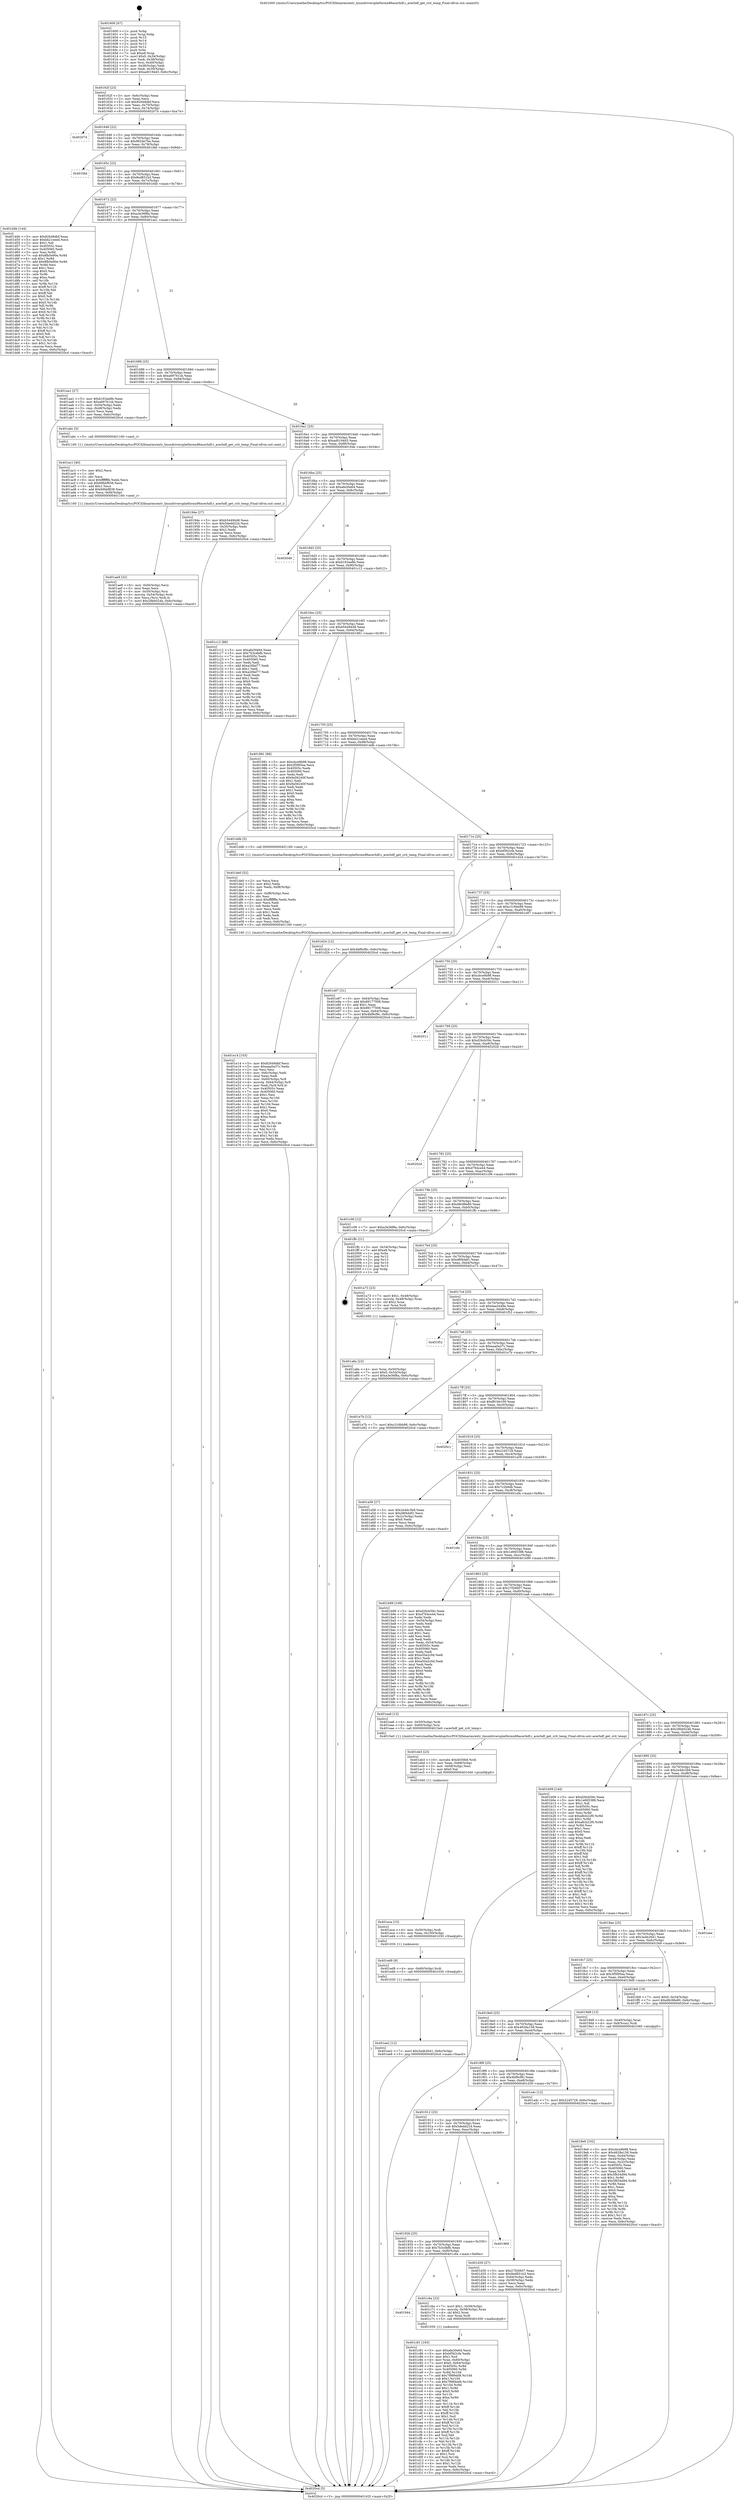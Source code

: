digraph "0x401600" {
  label = "0x401600 (/mnt/c/Users/mathe/Desktop/tcc/POCII/binaries/extr_linuxdriversplatformx86acerhdf.c_acerhdf_get_crit_temp_Final-ollvm.out::main(0))"
  labelloc = "t"
  node[shape=record]

  Entry [label="",width=0.3,height=0.3,shape=circle,fillcolor=black,style=filled]
  "0x40162f" [label="{
     0x40162f [23]\l
     | [instrs]\l
     &nbsp;&nbsp;0x40162f \<+3\>: mov -0x6c(%rbp),%eax\l
     &nbsp;&nbsp;0x401632 \<+2\>: mov %eax,%ecx\l
     &nbsp;&nbsp;0x401634 \<+6\>: sub $0x82648dbf,%ecx\l
     &nbsp;&nbsp;0x40163a \<+3\>: mov %eax,-0x70(%rbp)\l
     &nbsp;&nbsp;0x40163d \<+3\>: mov %ecx,-0x74(%rbp)\l
     &nbsp;&nbsp;0x401640 \<+6\>: je 0000000000402074 \<main+0xa74\>\l
  }"]
  "0x402074" [label="{
     0x402074\l
  }", style=dashed]
  "0x401646" [label="{
     0x401646 [22]\l
     | [instrs]\l
     &nbsp;&nbsp;0x401646 \<+5\>: jmp 000000000040164b \<main+0x4b\>\l
     &nbsp;&nbsp;0x40164b \<+3\>: mov -0x70(%rbp),%eax\l
     &nbsp;&nbsp;0x40164e \<+5\>: sub $0x862de7be,%eax\l
     &nbsp;&nbsp;0x401653 \<+3\>: mov %eax,-0x78(%rbp)\l
     &nbsp;&nbsp;0x401656 \<+6\>: je 0000000000401fdd \<main+0x9dd\>\l
  }"]
  Exit [label="",width=0.3,height=0.3,shape=circle,fillcolor=black,style=filled,peripheries=2]
  "0x401fdd" [label="{
     0x401fdd\l
  }", style=dashed]
  "0x40165c" [label="{
     0x40165c [22]\l
     | [instrs]\l
     &nbsp;&nbsp;0x40165c \<+5\>: jmp 0000000000401661 \<main+0x61\>\l
     &nbsp;&nbsp;0x401661 \<+3\>: mov -0x70(%rbp),%eax\l
     &nbsp;&nbsp;0x401664 \<+5\>: sub $0x8ed851b3,%eax\l
     &nbsp;&nbsp;0x401669 \<+3\>: mov %eax,-0x7c(%rbp)\l
     &nbsp;&nbsp;0x40166c \<+6\>: je 0000000000401d4b \<main+0x74b\>\l
  }"]
  "0x401ee2" [label="{
     0x401ee2 [12]\l
     | [instrs]\l
     &nbsp;&nbsp;0x401ee2 \<+7\>: movl $0x3a4b2641,-0x6c(%rbp)\l
     &nbsp;&nbsp;0x401ee9 \<+5\>: jmp 00000000004020cd \<main+0xacd\>\l
  }"]
  "0x401d4b" [label="{
     0x401d4b [144]\l
     | [instrs]\l
     &nbsp;&nbsp;0x401d4b \<+5\>: mov $0x82648dbf,%eax\l
     &nbsp;&nbsp;0x401d50 \<+5\>: mov $0xbb21eeed,%ecx\l
     &nbsp;&nbsp;0x401d55 \<+2\>: mov $0x1,%dl\l
     &nbsp;&nbsp;0x401d57 \<+7\>: mov 0x40505c,%esi\l
     &nbsp;&nbsp;0x401d5e \<+7\>: mov 0x405060,%edi\l
     &nbsp;&nbsp;0x401d65 \<+3\>: mov %esi,%r8d\l
     &nbsp;&nbsp;0x401d68 \<+7\>: sub $0x8fb5e90e,%r8d\l
     &nbsp;&nbsp;0x401d6f \<+4\>: sub $0x1,%r8d\l
     &nbsp;&nbsp;0x401d73 \<+7\>: add $0x8fb5e90e,%r8d\l
     &nbsp;&nbsp;0x401d7a \<+4\>: imul %r8d,%esi\l
     &nbsp;&nbsp;0x401d7e \<+3\>: and $0x1,%esi\l
     &nbsp;&nbsp;0x401d81 \<+3\>: cmp $0x0,%esi\l
     &nbsp;&nbsp;0x401d84 \<+4\>: sete %r9b\l
     &nbsp;&nbsp;0x401d88 \<+3\>: cmp $0xa,%edi\l
     &nbsp;&nbsp;0x401d8b \<+4\>: setl %r10b\l
     &nbsp;&nbsp;0x401d8f \<+3\>: mov %r9b,%r11b\l
     &nbsp;&nbsp;0x401d92 \<+4\>: xor $0xff,%r11b\l
     &nbsp;&nbsp;0x401d96 \<+3\>: mov %r10b,%bl\l
     &nbsp;&nbsp;0x401d99 \<+3\>: xor $0xff,%bl\l
     &nbsp;&nbsp;0x401d9c \<+3\>: xor $0x0,%dl\l
     &nbsp;&nbsp;0x401d9f \<+3\>: mov %r11b,%r14b\l
     &nbsp;&nbsp;0x401da2 \<+4\>: and $0x0,%r14b\l
     &nbsp;&nbsp;0x401da6 \<+3\>: and %dl,%r9b\l
     &nbsp;&nbsp;0x401da9 \<+3\>: mov %bl,%r15b\l
     &nbsp;&nbsp;0x401dac \<+4\>: and $0x0,%r15b\l
     &nbsp;&nbsp;0x401db0 \<+3\>: and %dl,%r10b\l
     &nbsp;&nbsp;0x401db3 \<+3\>: or %r9b,%r14b\l
     &nbsp;&nbsp;0x401db6 \<+3\>: or %r10b,%r15b\l
     &nbsp;&nbsp;0x401db9 \<+3\>: xor %r15b,%r14b\l
     &nbsp;&nbsp;0x401dbc \<+3\>: or %bl,%r11b\l
     &nbsp;&nbsp;0x401dbf \<+4\>: xor $0xff,%r11b\l
     &nbsp;&nbsp;0x401dc3 \<+3\>: or $0x0,%dl\l
     &nbsp;&nbsp;0x401dc6 \<+3\>: and %dl,%r11b\l
     &nbsp;&nbsp;0x401dc9 \<+3\>: or %r11b,%r14b\l
     &nbsp;&nbsp;0x401dcc \<+4\>: test $0x1,%r14b\l
     &nbsp;&nbsp;0x401dd0 \<+3\>: cmovne %ecx,%eax\l
     &nbsp;&nbsp;0x401dd3 \<+3\>: mov %eax,-0x6c(%rbp)\l
     &nbsp;&nbsp;0x401dd6 \<+5\>: jmp 00000000004020cd \<main+0xacd\>\l
  }"]
  "0x401672" [label="{
     0x401672 [22]\l
     | [instrs]\l
     &nbsp;&nbsp;0x401672 \<+5\>: jmp 0000000000401677 \<main+0x77\>\l
     &nbsp;&nbsp;0x401677 \<+3\>: mov -0x70(%rbp),%eax\l
     &nbsp;&nbsp;0x40167a \<+5\>: sub $0xa3e36f8a,%eax\l
     &nbsp;&nbsp;0x40167f \<+3\>: mov %eax,-0x80(%rbp)\l
     &nbsp;&nbsp;0x401682 \<+6\>: je 0000000000401aa1 \<main+0x4a1\>\l
  }"]
  "0x401ed9" [label="{
     0x401ed9 [9]\l
     | [instrs]\l
     &nbsp;&nbsp;0x401ed9 \<+4\>: mov -0x60(%rbp),%rdi\l
     &nbsp;&nbsp;0x401edd \<+5\>: call 0000000000401030 \<free@plt\>\l
     | [calls]\l
     &nbsp;&nbsp;0x401030 \{1\} (unknown)\l
  }"]
  "0x401aa1" [label="{
     0x401aa1 [27]\l
     | [instrs]\l
     &nbsp;&nbsp;0x401aa1 \<+5\>: mov $0xb163ae8b,%eax\l
     &nbsp;&nbsp;0x401aa6 \<+5\>: mov $0xa69761cb,%ecx\l
     &nbsp;&nbsp;0x401aab \<+3\>: mov -0x54(%rbp),%edx\l
     &nbsp;&nbsp;0x401aae \<+3\>: cmp -0x48(%rbp),%edx\l
     &nbsp;&nbsp;0x401ab1 \<+3\>: cmovl %ecx,%eax\l
     &nbsp;&nbsp;0x401ab4 \<+3\>: mov %eax,-0x6c(%rbp)\l
     &nbsp;&nbsp;0x401ab7 \<+5\>: jmp 00000000004020cd \<main+0xacd\>\l
  }"]
  "0x401688" [label="{
     0x401688 [25]\l
     | [instrs]\l
     &nbsp;&nbsp;0x401688 \<+5\>: jmp 000000000040168d \<main+0x8d\>\l
     &nbsp;&nbsp;0x40168d \<+3\>: mov -0x70(%rbp),%eax\l
     &nbsp;&nbsp;0x401690 \<+5\>: sub $0xa69761cb,%eax\l
     &nbsp;&nbsp;0x401695 \<+6\>: mov %eax,-0x84(%rbp)\l
     &nbsp;&nbsp;0x40169b \<+6\>: je 0000000000401abc \<main+0x4bc\>\l
  }"]
  "0x401eca" [label="{
     0x401eca [15]\l
     | [instrs]\l
     &nbsp;&nbsp;0x401eca \<+4\>: mov -0x50(%rbp),%rdi\l
     &nbsp;&nbsp;0x401ece \<+6\>: mov %eax,-0x100(%rbp)\l
     &nbsp;&nbsp;0x401ed4 \<+5\>: call 0000000000401030 \<free@plt\>\l
     | [calls]\l
     &nbsp;&nbsp;0x401030 \{1\} (unknown)\l
  }"]
  "0x401abc" [label="{
     0x401abc [5]\l
     | [instrs]\l
     &nbsp;&nbsp;0x401abc \<+5\>: call 0000000000401160 \<next_i\>\l
     | [calls]\l
     &nbsp;&nbsp;0x401160 \{1\} (/mnt/c/Users/mathe/Desktop/tcc/POCII/binaries/extr_linuxdriversplatformx86acerhdf.c_acerhdf_get_crit_temp_Final-ollvm.out::next_i)\l
  }"]
  "0x4016a1" [label="{
     0x4016a1 [25]\l
     | [instrs]\l
     &nbsp;&nbsp;0x4016a1 \<+5\>: jmp 00000000004016a6 \<main+0xa6\>\l
     &nbsp;&nbsp;0x4016a6 \<+3\>: mov -0x70(%rbp),%eax\l
     &nbsp;&nbsp;0x4016a9 \<+5\>: sub $0xad0194d3,%eax\l
     &nbsp;&nbsp;0x4016ae \<+6\>: mov %eax,-0x88(%rbp)\l
     &nbsp;&nbsp;0x4016b4 \<+6\>: je 000000000040194e \<main+0x34e\>\l
  }"]
  "0x401eb3" [label="{
     0x401eb3 [23]\l
     | [instrs]\l
     &nbsp;&nbsp;0x401eb3 \<+10\>: movabs $0x4030b6,%rdi\l
     &nbsp;&nbsp;0x401ebd \<+3\>: mov %eax,-0x68(%rbp)\l
     &nbsp;&nbsp;0x401ec0 \<+3\>: mov -0x68(%rbp),%esi\l
     &nbsp;&nbsp;0x401ec3 \<+2\>: mov $0x0,%al\l
     &nbsp;&nbsp;0x401ec5 \<+5\>: call 0000000000401040 \<printf@plt\>\l
     | [calls]\l
     &nbsp;&nbsp;0x401040 \{1\} (unknown)\l
  }"]
  "0x40194e" [label="{
     0x40194e [27]\l
     | [instrs]\l
     &nbsp;&nbsp;0x40194e \<+5\>: mov $0xb5449448,%eax\l
     &nbsp;&nbsp;0x401953 \<+5\>: mov $0x5dedd224,%ecx\l
     &nbsp;&nbsp;0x401958 \<+3\>: mov -0x30(%rbp),%edx\l
     &nbsp;&nbsp;0x40195b \<+3\>: cmp $0x2,%edx\l
     &nbsp;&nbsp;0x40195e \<+3\>: cmovne %ecx,%eax\l
     &nbsp;&nbsp;0x401961 \<+3\>: mov %eax,-0x6c(%rbp)\l
     &nbsp;&nbsp;0x401964 \<+5\>: jmp 00000000004020cd \<main+0xacd\>\l
  }"]
  "0x4016ba" [label="{
     0x4016ba [25]\l
     | [instrs]\l
     &nbsp;&nbsp;0x4016ba \<+5\>: jmp 00000000004016bf \<main+0xbf\>\l
     &nbsp;&nbsp;0x4016bf \<+3\>: mov -0x70(%rbp),%eax\l
     &nbsp;&nbsp;0x4016c2 \<+5\>: sub $0xafa30e64,%eax\l
     &nbsp;&nbsp;0x4016c7 \<+6\>: mov %eax,-0x8c(%rbp)\l
     &nbsp;&nbsp;0x4016cd \<+6\>: je 0000000000402046 \<main+0xa46\>\l
  }"]
  "0x4020cd" [label="{
     0x4020cd [5]\l
     | [instrs]\l
     &nbsp;&nbsp;0x4020cd \<+5\>: jmp 000000000040162f \<main+0x2f\>\l
  }"]
  "0x401600" [label="{
     0x401600 [47]\l
     | [instrs]\l
     &nbsp;&nbsp;0x401600 \<+1\>: push %rbp\l
     &nbsp;&nbsp;0x401601 \<+3\>: mov %rsp,%rbp\l
     &nbsp;&nbsp;0x401604 \<+2\>: push %r15\l
     &nbsp;&nbsp;0x401606 \<+2\>: push %r14\l
     &nbsp;&nbsp;0x401608 \<+2\>: push %r13\l
     &nbsp;&nbsp;0x40160a \<+2\>: push %r12\l
     &nbsp;&nbsp;0x40160c \<+1\>: push %rbx\l
     &nbsp;&nbsp;0x40160d \<+7\>: sub $0xe8,%rsp\l
     &nbsp;&nbsp;0x401614 \<+7\>: movl $0x0,-0x34(%rbp)\l
     &nbsp;&nbsp;0x40161b \<+3\>: mov %edi,-0x38(%rbp)\l
     &nbsp;&nbsp;0x40161e \<+4\>: mov %rsi,-0x40(%rbp)\l
     &nbsp;&nbsp;0x401622 \<+3\>: mov -0x38(%rbp),%edi\l
     &nbsp;&nbsp;0x401625 \<+3\>: mov %edi,-0x30(%rbp)\l
     &nbsp;&nbsp;0x401628 \<+7\>: movl $0xad0194d3,-0x6c(%rbp)\l
  }"]
  "0x401e14" [label="{
     0x401e14 [103]\l
     | [instrs]\l
     &nbsp;&nbsp;0x401e14 \<+5\>: mov $0x82648dbf,%ecx\l
     &nbsp;&nbsp;0x401e19 \<+5\>: mov $0xeaa0a37c,%edx\l
     &nbsp;&nbsp;0x401e1e \<+2\>: xor %esi,%esi\l
     &nbsp;&nbsp;0x401e20 \<+6\>: mov -0xfc(%rbp),%edi\l
     &nbsp;&nbsp;0x401e26 \<+3\>: imul %eax,%edi\l
     &nbsp;&nbsp;0x401e29 \<+4\>: mov -0x60(%rbp),%r8\l
     &nbsp;&nbsp;0x401e2d \<+4\>: movslq -0x64(%rbp),%r9\l
     &nbsp;&nbsp;0x401e31 \<+4\>: mov %edi,(%r8,%r9,4)\l
     &nbsp;&nbsp;0x401e35 \<+7\>: mov 0x40505c,%eax\l
     &nbsp;&nbsp;0x401e3c \<+7\>: mov 0x405060,%edi\l
     &nbsp;&nbsp;0x401e43 \<+3\>: sub $0x1,%esi\l
     &nbsp;&nbsp;0x401e46 \<+3\>: mov %eax,%r10d\l
     &nbsp;&nbsp;0x401e49 \<+3\>: add %esi,%r10d\l
     &nbsp;&nbsp;0x401e4c \<+4\>: imul %r10d,%eax\l
     &nbsp;&nbsp;0x401e50 \<+3\>: and $0x1,%eax\l
     &nbsp;&nbsp;0x401e53 \<+3\>: cmp $0x0,%eax\l
     &nbsp;&nbsp;0x401e56 \<+4\>: sete %r11b\l
     &nbsp;&nbsp;0x401e5a \<+3\>: cmp $0xa,%edi\l
     &nbsp;&nbsp;0x401e5d \<+3\>: setl %bl\l
     &nbsp;&nbsp;0x401e60 \<+3\>: mov %r11b,%r14b\l
     &nbsp;&nbsp;0x401e63 \<+3\>: and %bl,%r14b\l
     &nbsp;&nbsp;0x401e66 \<+3\>: xor %bl,%r11b\l
     &nbsp;&nbsp;0x401e69 \<+3\>: or %r11b,%r14b\l
     &nbsp;&nbsp;0x401e6c \<+4\>: test $0x1,%r14b\l
     &nbsp;&nbsp;0x401e70 \<+3\>: cmovne %edx,%ecx\l
     &nbsp;&nbsp;0x401e73 \<+3\>: mov %ecx,-0x6c(%rbp)\l
     &nbsp;&nbsp;0x401e76 \<+5\>: jmp 00000000004020cd \<main+0xacd\>\l
  }"]
  "0x402046" [label="{
     0x402046\l
  }", style=dashed]
  "0x4016d3" [label="{
     0x4016d3 [25]\l
     | [instrs]\l
     &nbsp;&nbsp;0x4016d3 \<+5\>: jmp 00000000004016d8 \<main+0xd8\>\l
     &nbsp;&nbsp;0x4016d8 \<+3\>: mov -0x70(%rbp),%eax\l
     &nbsp;&nbsp;0x4016db \<+5\>: sub $0xb163ae8b,%eax\l
     &nbsp;&nbsp;0x4016e0 \<+6\>: mov %eax,-0x90(%rbp)\l
     &nbsp;&nbsp;0x4016e6 \<+6\>: je 0000000000401c12 \<main+0x612\>\l
  }"]
  "0x401de0" [label="{
     0x401de0 [52]\l
     | [instrs]\l
     &nbsp;&nbsp;0x401de0 \<+2\>: xor %ecx,%ecx\l
     &nbsp;&nbsp;0x401de2 \<+5\>: mov $0x2,%edx\l
     &nbsp;&nbsp;0x401de7 \<+6\>: mov %edx,-0xf8(%rbp)\l
     &nbsp;&nbsp;0x401ded \<+1\>: cltd\l
     &nbsp;&nbsp;0x401dee \<+6\>: mov -0xf8(%rbp),%esi\l
     &nbsp;&nbsp;0x401df4 \<+2\>: idiv %esi\l
     &nbsp;&nbsp;0x401df6 \<+6\>: imul $0xfffffffe,%edx,%edx\l
     &nbsp;&nbsp;0x401dfc \<+2\>: mov %ecx,%edi\l
     &nbsp;&nbsp;0x401dfe \<+2\>: sub %edx,%edi\l
     &nbsp;&nbsp;0x401e00 \<+2\>: mov %ecx,%edx\l
     &nbsp;&nbsp;0x401e02 \<+3\>: sub $0x1,%edx\l
     &nbsp;&nbsp;0x401e05 \<+2\>: add %edx,%edi\l
     &nbsp;&nbsp;0x401e07 \<+2\>: sub %edi,%ecx\l
     &nbsp;&nbsp;0x401e09 \<+6\>: mov %ecx,-0xfc(%rbp)\l
     &nbsp;&nbsp;0x401e0f \<+5\>: call 0000000000401160 \<next_i\>\l
     | [calls]\l
     &nbsp;&nbsp;0x401160 \{1\} (/mnt/c/Users/mathe/Desktop/tcc/POCII/binaries/extr_linuxdriversplatformx86acerhdf.c_acerhdf_get_crit_temp_Final-ollvm.out::next_i)\l
  }"]
  "0x401c12" [label="{
     0x401c12 [88]\l
     | [instrs]\l
     &nbsp;&nbsp;0x401c12 \<+5\>: mov $0xafa30e64,%eax\l
     &nbsp;&nbsp;0x401c17 \<+5\>: mov $0x7b3cdbfb,%ecx\l
     &nbsp;&nbsp;0x401c1c \<+7\>: mov 0x40505c,%edx\l
     &nbsp;&nbsp;0x401c23 \<+7\>: mov 0x405060,%esi\l
     &nbsp;&nbsp;0x401c2a \<+2\>: mov %edx,%edi\l
     &nbsp;&nbsp;0x401c2c \<+6\>: add $0xa20bd77,%edi\l
     &nbsp;&nbsp;0x401c32 \<+3\>: sub $0x1,%edi\l
     &nbsp;&nbsp;0x401c35 \<+6\>: sub $0xa20bd77,%edi\l
     &nbsp;&nbsp;0x401c3b \<+3\>: imul %edi,%edx\l
     &nbsp;&nbsp;0x401c3e \<+3\>: and $0x1,%edx\l
     &nbsp;&nbsp;0x401c41 \<+3\>: cmp $0x0,%edx\l
     &nbsp;&nbsp;0x401c44 \<+4\>: sete %r8b\l
     &nbsp;&nbsp;0x401c48 \<+3\>: cmp $0xa,%esi\l
     &nbsp;&nbsp;0x401c4b \<+4\>: setl %r9b\l
     &nbsp;&nbsp;0x401c4f \<+3\>: mov %r8b,%r10b\l
     &nbsp;&nbsp;0x401c52 \<+3\>: and %r9b,%r10b\l
     &nbsp;&nbsp;0x401c55 \<+3\>: xor %r9b,%r8b\l
     &nbsp;&nbsp;0x401c58 \<+3\>: or %r8b,%r10b\l
     &nbsp;&nbsp;0x401c5b \<+4\>: test $0x1,%r10b\l
     &nbsp;&nbsp;0x401c5f \<+3\>: cmovne %ecx,%eax\l
     &nbsp;&nbsp;0x401c62 \<+3\>: mov %eax,-0x6c(%rbp)\l
     &nbsp;&nbsp;0x401c65 \<+5\>: jmp 00000000004020cd \<main+0xacd\>\l
  }"]
  "0x4016ec" [label="{
     0x4016ec [25]\l
     | [instrs]\l
     &nbsp;&nbsp;0x4016ec \<+5\>: jmp 00000000004016f1 \<main+0xf1\>\l
     &nbsp;&nbsp;0x4016f1 \<+3\>: mov -0x70(%rbp),%eax\l
     &nbsp;&nbsp;0x4016f4 \<+5\>: sub $0xb5449448,%eax\l
     &nbsp;&nbsp;0x4016f9 \<+6\>: mov %eax,-0x94(%rbp)\l
     &nbsp;&nbsp;0x4016ff \<+6\>: je 0000000000401981 \<main+0x381\>\l
  }"]
  "0x401c81" [label="{
     0x401c81 [163]\l
     | [instrs]\l
     &nbsp;&nbsp;0x401c81 \<+5\>: mov $0xafa30e64,%ecx\l
     &nbsp;&nbsp;0x401c86 \<+5\>: mov $0xbf562cfe,%edx\l
     &nbsp;&nbsp;0x401c8b \<+3\>: mov $0x1,%sil\l
     &nbsp;&nbsp;0x401c8e \<+4\>: mov %rax,-0x60(%rbp)\l
     &nbsp;&nbsp;0x401c92 \<+7\>: movl $0x0,-0x64(%rbp)\l
     &nbsp;&nbsp;0x401c99 \<+8\>: mov 0x40505c,%r8d\l
     &nbsp;&nbsp;0x401ca1 \<+8\>: mov 0x405060,%r9d\l
     &nbsp;&nbsp;0x401ca9 \<+3\>: mov %r8d,%r10d\l
     &nbsp;&nbsp;0x401cac \<+7\>: add $0x7f989dd9,%r10d\l
     &nbsp;&nbsp;0x401cb3 \<+4\>: sub $0x1,%r10d\l
     &nbsp;&nbsp;0x401cb7 \<+7\>: sub $0x7f989dd9,%r10d\l
     &nbsp;&nbsp;0x401cbe \<+4\>: imul %r10d,%r8d\l
     &nbsp;&nbsp;0x401cc2 \<+4\>: and $0x1,%r8d\l
     &nbsp;&nbsp;0x401cc6 \<+4\>: cmp $0x0,%r8d\l
     &nbsp;&nbsp;0x401cca \<+4\>: sete %r11b\l
     &nbsp;&nbsp;0x401cce \<+4\>: cmp $0xa,%r9d\l
     &nbsp;&nbsp;0x401cd2 \<+3\>: setl %bl\l
     &nbsp;&nbsp;0x401cd5 \<+3\>: mov %r11b,%r14b\l
     &nbsp;&nbsp;0x401cd8 \<+4\>: xor $0xff,%r14b\l
     &nbsp;&nbsp;0x401cdc \<+3\>: mov %bl,%r15b\l
     &nbsp;&nbsp;0x401cdf \<+4\>: xor $0xff,%r15b\l
     &nbsp;&nbsp;0x401ce3 \<+4\>: xor $0x1,%sil\l
     &nbsp;&nbsp;0x401ce7 \<+3\>: mov %r14b,%r12b\l
     &nbsp;&nbsp;0x401cea \<+4\>: and $0xff,%r12b\l
     &nbsp;&nbsp;0x401cee \<+3\>: and %sil,%r11b\l
     &nbsp;&nbsp;0x401cf1 \<+3\>: mov %r15b,%r13b\l
     &nbsp;&nbsp;0x401cf4 \<+4\>: and $0xff,%r13b\l
     &nbsp;&nbsp;0x401cf8 \<+3\>: and %sil,%bl\l
     &nbsp;&nbsp;0x401cfb \<+3\>: or %r11b,%r12b\l
     &nbsp;&nbsp;0x401cfe \<+3\>: or %bl,%r13b\l
     &nbsp;&nbsp;0x401d01 \<+3\>: xor %r13b,%r12b\l
     &nbsp;&nbsp;0x401d04 \<+3\>: or %r15b,%r14b\l
     &nbsp;&nbsp;0x401d07 \<+4\>: xor $0xff,%r14b\l
     &nbsp;&nbsp;0x401d0b \<+4\>: or $0x1,%sil\l
     &nbsp;&nbsp;0x401d0f \<+3\>: and %sil,%r14b\l
     &nbsp;&nbsp;0x401d12 \<+3\>: or %r14b,%r12b\l
     &nbsp;&nbsp;0x401d15 \<+4\>: test $0x1,%r12b\l
     &nbsp;&nbsp;0x401d19 \<+3\>: cmovne %edx,%ecx\l
     &nbsp;&nbsp;0x401d1c \<+3\>: mov %ecx,-0x6c(%rbp)\l
     &nbsp;&nbsp;0x401d1f \<+5\>: jmp 00000000004020cd \<main+0xacd\>\l
  }"]
  "0x401981" [label="{
     0x401981 [88]\l
     | [instrs]\l
     &nbsp;&nbsp;0x401981 \<+5\>: mov $0xcbce9b98,%eax\l
     &nbsp;&nbsp;0x401986 \<+5\>: mov $0x3f5f95ea,%ecx\l
     &nbsp;&nbsp;0x40198b \<+7\>: mov 0x40505c,%edx\l
     &nbsp;&nbsp;0x401992 \<+7\>: mov 0x405060,%esi\l
     &nbsp;&nbsp;0x401999 \<+2\>: mov %edx,%edi\l
     &nbsp;&nbsp;0x40199b \<+6\>: sub $0x9a56240f,%edi\l
     &nbsp;&nbsp;0x4019a1 \<+3\>: sub $0x1,%edi\l
     &nbsp;&nbsp;0x4019a4 \<+6\>: add $0x9a56240f,%edi\l
     &nbsp;&nbsp;0x4019aa \<+3\>: imul %edi,%edx\l
     &nbsp;&nbsp;0x4019ad \<+3\>: and $0x1,%edx\l
     &nbsp;&nbsp;0x4019b0 \<+3\>: cmp $0x0,%edx\l
     &nbsp;&nbsp;0x4019b3 \<+4\>: sete %r8b\l
     &nbsp;&nbsp;0x4019b7 \<+3\>: cmp $0xa,%esi\l
     &nbsp;&nbsp;0x4019ba \<+4\>: setl %r9b\l
     &nbsp;&nbsp;0x4019be \<+3\>: mov %r8b,%r10b\l
     &nbsp;&nbsp;0x4019c1 \<+3\>: and %r9b,%r10b\l
     &nbsp;&nbsp;0x4019c4 \<+3\>: xor %r9b,%r8b\l
     &nbsp;&nbsp;0x4019c7 \<+3\>: or %r8b,%r10b\l
     &nbsp;&nbsp;0x4019ca \<+4\>: test $0x1,%r10b\l
     &nbsp;&nbsp;0x4019ce \<+3\>: cmovne %ecx,%eax\l
     &nbsp;&nbsp;0x4019d1 \<+3\>: mov %eax,-0x6c(%rbp)\l
     &nbsp;&nbsp;0x4019d4 \<+5\>: jmp 00000000004020cd \<main+0xacd\>\l
  }"]
  "0x401705" [label="{
     0x401705 [25]\l
     | [instrs]\l
     &nbsp;&nbsp;0x401705 \<+5\>: jmp 000000000040170a \<main+0x10a\>\l
     &nbsp;&nbsp;0x40170a \<+3\>: mov -0x70(%rbp),%eax\l
     &nbsp;&nbsp;0x40170d \<+5\>: sub $0xbb21eeed,%eax\l
     &nbsp;&nbsp;0x401712 \<+6\>: mov %eax,-0x98(%rbp)\l
     &nbsp;&nbsp;0x401718 \<+6\>: je 0000000000401ddb \<main+0x7db\>\l
  }"]
  "0x401944" [label="{
     0x401944\l
  }", style=dashed]
  "0x401ddb" [label="{
     0x401ddb [5]\l
     | [instrs]\l
     &nbsp;&nbsp;0x401ddb \<+5\>: call 0000000000401160 \<next_i\>\l
     | [calls]\l
     &nbsp;&nbsp;0x401160 \{1\} (/mnt/c/Users/mathe/Desktop/tcc/POCII/binaries/extr_linuxdriversplatformx86acerhdf.c_acerhdf_get_crit_temp_Final-ollvm.out::next_i)\l
  }"]
  "0x40171e" [label="{
     0x40171e [25]\l
     | [instrs]\l
     &nbsp;&nbsp;0x40171e \<+5\>: jmp 0000000000401723 \<main+0x123\>\l
     &nbsp;&nbsp;0x401723 \<+3\>: mov -0x70(%rbp),%eax\l
     &nbsp;&nbsp;0x401726 \<+5\>: sub $0xbf562cfe,%eax\l
     &nbsp;&nbsp;0x40172b \<+6\>: mov %eax,-0x9c(%rbp)\l
     &nbsp;&nbsp;0x401731 \<+6\>: je 0000000000401d24 \<main+0x724\>\l
  }"]
  "0x401c6a" [label="{
     0x401c6a [23]\l
     | [instrs]\l
     &nbsp;&nbsp;0x401c6a \<+7\>: movl $0x1,-0x58(%rbp)\l
     &nbsp;&nbsp;0x401c71 \<+4\>: movslq -0x58(%rbp),%rax\l
     &nbsp;&nbsp;0x401c75 \<+4\>: shl $0x2,%rax\l
     &nbsp;&nbsp;0x401c79 \<+3\>: mov %rax,%rdi\l
     &nbsp;&nbsp;0x401c7c \<+5\>: call 0000000000401050 \<malloc@plt\>\l
     | [calls]\l
     &nbsp;&nbsp;0x401050 \{1\} (unknown)\l
  }"]
  "0x401d24" [label="{
     0x401d24 [12]\l
     | [instrs]\l
     &nbsp;&nbsp;0x401d24 \<+7\>: movl $0x4bf9cf9c,-0x6c(%rbp)\l
     &nbsp;&nbsp;0x401d2b \<+5\>: jmp 00000000004020cd \<main+0xacd\>\l
  }"]
  "0x401737" [label="{
     0x401737 [25]\l
     | [instrs]\l
     &nbsp;&nbsp;0x401737 \<+5\>: jmp 000000000040173c \<main+0x13c\>\l
     &nbsp;&nbsp;0x40173c \<+3\>: mov -0x70(%rbp),%eax\l
     &nbsp;&nbsp;0x40173f \<+5\>: sub $0xc316bb98,%eax\l
     &nbsp;&nbsp;0x401744 \<+6\>: mov %eax,-0xa0(%rbp)\l
     &nbsp;&nbsp;0x40174a \<+6\>: je 0000000000401e87 \<main+0x887\>\l
  }"]
  "0x40192b" [label="{
     0x40192b [25]\l
     | [instrs]\l
     &nbsp;&nbsp;0x40192b \<+5\>: jmp 0000000000401930 \<main+0x330\>\l
     &nbsp;&nbsp;0x401930 \<+3\>: mov -0x70(%rbp),%eax\l
     &nbsp;&nbsp;0x401933 \<+5\>: sub $0x7b3cdbfb,%eax\l
     &nbsp;&nbsp;0x401938 \<+6\>: mov %eax,-0xf0(%rbp)\l
     &nbsp;&nbsp;0x40193e \<+6\>: je 0000000000401c6a \<main+0x66a\>\l
  }"]
  "0x401e87" [label="{
     0x401e87 [31]\l
     | [instrs]\l
     &nbsp;&nbsp;0x401e87 \<+3\>: mov -0x64(%rbp),%eax\l
     &nbsp;&nbsp;0x401e8a \<+5\>: add $0x89177508,%eax\l
     &nbsp;&nbsp;0x401e8f \<+3\>: add $0x1,%eax\l
     &nbsp;&nbsp;0x401e92 \<+5\>: sub $0x89177508,%eax\l
     &nbsp;&nbsp;0x401e97 \<+3\>: mov %eax,-0x64(%rbp)\l
     &nbsp;&nbsp;0x401e9a \<+7\>: movl $0x4bf9cf9c,-0x6c(%rbp)\l
     &nbsp;&nbsp;0x401ea1 \<+5\>: jmp 00000000004020cd \<main+0xacd\>\l
  }"]
  "0x401750" [label="{
     0x401750 [25]\l
     | [instrs]\l
     &nbsp;&nbsp;0x401750 \<+5\>: jmp 0000000000401755 \<main+0x155\>\l
     &nbsp;&nbsp;0x401755 \<+3\>: mov -0x70(%rbp),%eax\l
     &nbsp;&nbsp;0x401758 \<+5\>: sub $0xcbce9b98,%eax\l
     &nbsp;&nbsp;0x40175d \<+6\>: mov %eax,-0xa4(%rbp)\l
     &nbsp;&nbsp;0x401763 \<+6\>: je 0000000000402011 \<main+0xa11\>\l
  }"]
  "0x401969" [label="{
     0x401969\l
  }", style=dashed]
  "0x402011" [label="{
     0x402011\l
  }", style=dashed]
  "0x401769" [label="{
     0x401769 [25]\l
     | [instrs]\l
     &nbsp;&nbsp;0x401769 \<+5\>: jmp 000000000040176e \<main+0x16e\>\l
     &nbsp;&nbsp;0x40176e \<+3\>: mov -0x70(%rbp),%eax\l
     &nbsp;&nbsp;0x401771 \<+5\>: sub $0xd26cb59c,%eax\l
     &nbsp;&nbsp;0x401776 \<+6\>: mov %eax,-0xa8(%rbp)\l
     &nbsp;&nbsp;0x40177c \<+6\>: je 000000000040202d \<main+0xa2d\>\l
  }"]
  "0x401912" [label="{
     0x401912 [25]\l
     | [instrs]\l
     &nbsp;&nbsp;0x401912 \<+5\>: jmp 0000000000401917 \<main+0x317\>\l
     &nbsp;&nbsp;0x401917 \<+3\>: mov -0x70(%rbp),%eax\l
     &nbsp;&nbsp;0x40191a \<+5\>: sub $0x5dedd224,%eax\l
     &nbsp;&nbsp;0x40191f \<+6\>: mov %eax,-0xec(%rbp)\l
     &nbsp;&nbsp;0x401925 \<+6\>: je 0000000000401969 \<main+0x369\>\l
  }"]
  "0x40202d" [label="{
     0x40202d\l
  }", style=dashed]
  "0x401782" [label="{
     0x401782 [25]\l
     | [instrs]\l
     &nbsp;&nbsp;0x401782 \<+5\>: jmp 0000000000401787 \<main+0x187\>\l
     &nbsp;&nbsp;0x401787 \<+3\>: mov -0x70(%rbp),%eax\l
     &nbsp;&nbsp;0x40178a \<+5\>: sub $0xd764ce44,%eax\l
     &nbsp;&nbsp;0x40178f \<+6\>: mov %eax,-0xac(%rbp)\l
     &nbsp;&nbsp;0x401795 \<+6\>: je 0000000000401c06 \<main+0x606\>\l
  }"]
  "0x401d30" [label="{
     0x401d30 [27]\l
     | [instrs]\l
     &nbsp;&nbsp;0x401d30 \<+5\>: mov $0x27f26607,%eax\l
     &nbsp;&nbsp;0x401d35 \<+5\>: mov $0x8ed851b3,%ecx\l
     &nbsp;&nbsp;0x401d3a \<+3\>: mov -0x64(%rbp),%edx\l
     &nbsp;&nbsp;0x401d3d \<+3\>: cmp -0x58(%rbp),%edx\l
     &nbsp;&nbsp;0x401d40 \<+3\>: cmovl %ecx,%eax\l
     &nbsp;&nbsp;0x401d43 \<+3\>: mov %eax,-0x6c(%rbp)\l
     &nbsp;&nbsp;0x401d46 \<+5\>: jmp 00000000004020cd \<main+0xacd\>\l
  }"]
  "0x401c06" [label="{
     0x401c06 [12]\l
     | [instrs]\l
     &nbsp;&nbsp;0x401c06 \<+7\>: movl $0xa3e36f8a,-0x6c(%rbp)\l
     &nbsp;&nbsp;0x401c0d \<+5\>: jmp 00000000004020cd \<main+0xacd\>\l
  }"]
  "0x40179b" [label="{
     0x40179b [25]\l
     | [instrs]\l
     &nbsp;&nbsp;0x40179b \<+5\>: jmp 00000000004017a0 \<main+0x1a0\>\l
     &nbsp;&nbsp;0x4017a0 \<+3\>: mov -0x70(%rbp),%eax\l
     &nbsp;&nbsp;0x4017a3 \<+5\>: sub $0xd8c98e80,%eax\l
     &nbsp;&nbsp;0x4017a8 \<+6\>: mov %eax,-0xb0(%rbp)\l
     &nbsp;&nbsp;0x4017ae \<+6\>: je 0000000000401ffc \<main+0x9fc\>\l
  }"]
  "0x401ae9" [label="{
     0x401ae9 [32]\l
     | [instrs]\l
     &nbsp;&nbsp;0x401ae9 \<+6\>: mov -0xf4(%rbp),%ecx\l
     &nbsp;&nbsp;0x401aef \<+3\>: imul %eax,%ecx\l
     &nbsp;&nbsp;0x401af2 \<+4\>: mov -0x50(%rbp),%rsi\l
     &nbsp;&nbsp;0x401af6 \<+4\>: movslq -0x54(%rbp),%rdi\l
     &nbsp;&nbsp;0x401afa \<+3\>: mov %ecx,(%rsi,%rdi,4)\l
     &nbsp;&nbsp;0x401afd \<+7\>: movl $0x28bb024b,-0x6c(%rbp)\l
     &nbsp;&nbsp;0x401b04 \<+5\>: jmp 00000000004020cd \<main+0xacd\>\l
  }"]
  "0x401ffc" [label="{
     0x401ffc [21]\l
     | [instrs]\l
     &nbsp;&nbsp;0x401ffc \<+3\>: mov -0x34(%rbp),%eax\l
     &nbsp;&nbsp;0x401fff \<+7\>: add $0xe8,%rsp\l
     &nbsp;&nbsp;0x402006 \<+1\>: pop %rbx\l
     &nbsp;&nbsp;0x402007 \<+2\>: pop %r12\l
     &nbsp;&nbsp;0x402009 \<+2\>: pop %r13\l
     &nbsp;&nbsp;0x40200b \<+2\>: pop %r14\l
     &nbsp;&nbsp;0x40200d \<+2\>: pop %r15\l
     &nbsp;&nbsp;0x40200f \<+1\>: pop %rbp\l
     &nbsp;&nbsp;0x402010 \<+1\>: ret\l
  }"]
  "0x4017b4" [label="{
     0x4017b4 [25]\l
     | [instrs]\l
     &nbsp;&nbsp;0x4017b4 \<+5\>: jmp 00000000004017b9 \<main+0x1b9\>\l
     &nbsp;&nbsp;0x4017b9 \<+3\>: mov -0x70(%rbp),%eax\l
     &nbsp;&nbsp;0x4017bc \<+5\>: sub $0xd8f4ddf1,%eax\l
     &nbsp;&nbsp;0x4017c1 \<+6\>: mov %eax,-0xb4(%rbp)\l
     &nbsp;&nbsp;0x4017c7 \<+6\>: je 0000000000401a73 \<main+0x473\>\l
  }"]
  "0x401ac1" [label="{
     0x401ac1 [40]\l
     | [instrs]\l
     &nbsp;&nbsp;0x401ac1 \<+5\>: mov $0x2,%ecx\l
     &nbsp;&nbsp;0x401ac6 \<+1\>: cltd\l
     &nbsp;&nbsp;0x401ac7 \<+2\>: idiv %ecx\l
     &nbsp;&nbsp;0x401ac9 \<+6\>: imul $0xfffffffe,%edx,%ecx\l
     &nbsp;&nbsp;0x401acf \<+6\>: sub $0x69bbf838,%ecx\l
     &nbsp;&nbsp;0x401ad5 \<+3\>: add $0x1,%ecx\l
     &nbsp;&nbsp;0x401ad8 \<+6\>: add $0x69bbf838,%ecx\l
     &nbsp;&nbsp;0x401ade \<+6\>: mov %ecx,-0xf4(%rbp)\l
     &nbsp;&nbsp;0x401ae4 \<+5\>: call 0000000000401160 \<next_i\>\l
     | [calls]\l
     &nbsp;&nbsp;0x401160 \{1\} (/mnt/c/Users/mathe/Desktop/tcc/POCII/binaries/extr_linuxdriversplatformx86acerhdf.c_acerhdf_get_crit_temp_Final-ollvm.out::next_i)\l
  }"]
  "0x401a73" [label="{
     0x401a73 [23]\l
     | [instrs]\l
     &nbsp;&nbsp;0x401a73 \<+7\>: movl $0x1,-0x48(%rbp)\l
     &nbsp;&nbsp;0x401a7a \<+4\>: movslq -0x48(%rbp),%rax\l
     &nbsp;&nbsp;0x401a7e \<+4\>: shl $0x2,%rax\l
     &nbsp;&nbsp;0x401a82 \<+3\>: mov %rax,%rdi\l
     &nbsp;&nbsp;0x401a85 \<+5\>: call 0000000000401050 \<malloc@plt\>\l
     | [calls]\l
     &nbsp;&nbsp;0x401050 \{1\} (unknown)\l
  }"]
  "0x4017cd" [label="{
     0x4017cd [25]\l
     | [instrs]\l
     &nbsp;&nbsp;0x4017cd \<+5\>: jmp 00000000004017d2 \<main+0x1d2\>\l
     &nbsp;&nbsp;0x4017d2 \<+3\>: mov -0x70(%rbp),%eax\l
     &nbsp;&nbsp;0x4017d5 \<+5\>: sub $0xdaa3449e,%eax\l
     &nbsp;&nbsp;0x4017da \<+6\>: mov %eax,-0xb8(%rbp)\l
     &nbsp;&nbsp;0x4017e0 \<+6\>: je 0000000000401f52 \<main+0x952\>\l
  }"]
  "0x401a8a" [label="{
     0x401a8a [23]\l
     | [instrs]\l
     &nbsp;&nbsp;0x401a8a \<+4\>: mov %rax,-0x50(%rbp)\l
     &nbsp;&nbsp;0x401a8e \<+7\>: movl $0x0,-0x54(%rbp)\l
     &nbsp;&nbsp;0x401a95 \<+7\>: movl $0xa3e36f8a,-0x6c(%rbp)\l
     &nbsp;&nbsp;0x401a9c \<+5\>: jmp 00000000004020cd \<main+0xacd\>\l
  }"]
  "0x401f52" [label="{
     0x401f52\l
  }", style=dashed]
  "0x4017e6" [label="{
     0x4017e6 [25]\l
     | [instrs]\l
     &nbsp;&nbsp;0x4017e6 \<+5\>: jmp 00000000004017eb \<main+0x1eb\>\l
     &nbsp;&nbsp;0x4017eb \<+3\>: mov -0x70(%rbp),%eax\l
     &nbsp;&nbsp;0x4017ee \<+5\>: sub $0xeaa0a37c,%eax\l
     &nbsp;&nbsp;0x4017f3 \<+6\>: mov %eax,-0xbc(%rbp)\l
     &nbsp;&nbsp;0x4017f9 \<+6\>: je 0000000000401e7b \<main+0x87b\>\l
  }"]
  "0x4018f9" [label="{
     0x4018f9 [25]\l
     | [instrs]\l
     &nbsp;&nbsp;0x4018f9 \<+5\>: jmp 00000000004018fe \<main+0x2fe\>\l
     &nbsp;&nbsp;0x4018fe \<+3\>: mov -0x70(%rbp),%eax\l
     &nbsp;&nbsp;0x401901 \<+5\>: sub $0x4bf9cf9c,%eax\l
     &nbsp;&nbsp;0x401906 \<+6\>: mov %eax,-0xe8(%rbp)\l
     &nbsp;&nbsp;0x40190c \<+6\>: je 0000000000401d30 \<main+0x730\>\l
  }"]
  "0x401e7b" [label="{
     0x401e7b [12]\l
     | [instrs]\l
     &nbsp;&nbsp;0x401e7b \<+7\>: movl $0xc316bb98,-0x6c(%rbp)\l
     &nbsp;&nbsp;0x401e82 \<+5\>: jmp 00000000004020cd \<main+0xacd\>\l
  }"]
  "0x4017ff" [label="{
     0x4017ff [25]\l
     | [instrs]\l
     &nbsp;&nbsp;0x4017ff \<+5\>: jmp 0000000000401804 \<main+0x204\>\l
     &nbsp;&nbsp;0x401804 \<+3\>: mov -0x70(%rbp),%eax\l
     &nbsp;&nbsp;0x401807 \<+5\>: sub $0xf819e109,%eax\l
     &nbsp;&nbsp;0x40180c \<+6\>: mov %eax,-0xc0(%rbp)\l
     &nbsp;&nbsp;0x401812 \<+6\>: je 00000000004020c1 \<main+0xac1\>\l
  }"]
  "0x401a4c" [label="{
     0x401a4c [12]\l
     | [instrs]\l
     &nbsp;&nbsp;0x401a4c \<+7\>: movl $0x2245729,-0x6c(%rbp)\l
     &nbsp;&nbsp;0x401a53 \<+5\>: jmp 00000000004020cd \<main+0xacd\>\l
  }"]
  "0x4020c1" [label="{
     0x4020c1\l
  }", style=dashed]
  "0x401818" [label="{
     0x401818 [25]\l
     | [instrs]\l
     &nbsp;&nbsp;0x401818 \<+5\>: jmp 000000000040181d \<main+0x21d\>\l
     &nbsp;&nbsp;0x40181d \<+3\>: mov -0x70(%rbp),%eax\l
     &nbsp;&nbsp;0x401820 \<+5\>: sub $0x2245729,%eax\l
     &nbsp;&nbsp;0x401825 \<+6\>: mov %eax,-0xc4(%rbp)\l
     &nbsp;&nbsp;0x40182b \<+6\>: je 0000000000401a58 \<main+0x458\>\l
  }"]
  "0x4019e6" [label="{
     0x4019e6 [102]\l
     | [instrs]\l
     &nbsp;&nbsp;0x4019e6 \<+5\>: mov $0xcbce9b98,%ecx\l
     &nbsp;&nbsp;0x4019eb \<+5\>: mov $0x4628a158,%edx\l
     &nbsp;&nbsp;0x4019f0 \<+3\>: mov %eax,-0x44(%rbp)\l
     &nbsp;&nbsp;0x4019f3 \<+3\>: mov -0x44(%rbp),%eax\l
     &nbsp;&nbsp;0x4019f6 \<+3\>: mov %eax,-0x2c(%rbp)\l
     &nbsp;&nbsp;0x4019f9 \<+7\>: mov 0x40505c,%eax\l
     &nbsp;&nbsp;0x401a00 \<+7\>: mov 0x405060,%esi\l
     &nbsp;&nbsp;0x401a07 \<+3\>: mov %eax,%r8d\l
     &nbsp;&nbsp;0x401a0a \<+7\>: sub $0x5fb54d94,%r8d\l
     &nbsp;&nbsp;0x401a11 \<+4\>: sub $0x1,%r8d\l
     &nbsp;&nbsp;0x401a15 \<+7\>: add $0x5fb54d94,%r8d\l
     &nbsp;&nbsp;0x401a1c \<+4\>: imul %r8d,%eax\l
     &nbsp;&nbsp;0x401a20 \<+3\>: and $0x1,%eax\l
     &nbsp;&nbsp;0x401a23 \<+3\>: cmp $0x0,%eax\l
     &nbsp;&nbsp;0x401a26 \<+4\>: sete %r9b\l
     &nbsp;&nbsp;0x401a2a \<+3\>: cmp $0xa,%esi\l
     &nbsp;&nbsp;0x401a2d \<+4\>: setl %r10b\l
     &nbsp;&nbsp;0x401a31 \<+3\>: mov %r9b,%r11b\l
     &nbsp;&nbsp;0x401a34 \<+3\>: and %r10b,%r11b\l
     &nbsp;&nbsp;0x401a37 \<+3\>: xor %r10b,%r9b\l
     &nbsp;&nbsp;0x401a3a \<+3\>: or %r9b,%r11b\l
     &nbsp;&nbsp;0x401a3d \<+4\>: test $0x1,%r11b\l
     &nbsp;&nbsp;0x401a41 \<+3\>: cmovne %edx,%ecx\l
     &nbsp;&nbsp;0x401a44 \<+3\>: mov %ecx,-0x6c(%rbp)\l
     &nbsp;&nbsp;0x401a47 \<+5\>: jmp 00000000004020cd \<main+0xacd\>\l
  }"]
  "0x401a58" [label="{
     0x401a58 [27]\l
     | [instrs]\l
     &nbsp;&nbsp;0x401a58 \<+5\>: mov $0x2e4dc3b9,%eax\l
     &nbsp;&nbsp;0x401a5d \<+5\>: mov $0xd8f4ddf1,%ecx\l
     &nbsp;&nbsp;0x401a62 \<+3\>: mov -0x2c(%rbp),%edx\l
     &nbsp;&nbsp;0x401a65 \<+3\>: cmp $0x0,%edx\l
     &nbsp;&nbsp;0x401a68 \<+3\>: cmove %ecx,%eax\l
     &nbsp;&nbsp;0x401a6b \<+3\>: mov %eax,-0x6c(%rbp)\l
     &nbsp;&nbsp;0x401a6e \<+5\>: jmp 00000000004020cd \<main+0xacd\>\l
  }"]
  "0x401831" [label="{
     0x401831 [25]\l
     | [instrs]\l
     &nbsp;&nbsp;0x401831 \<+5\>: jmp 0000000000401836 \<main+0x236\>\l
     &nbsp;&nbsp;0x401836 \<+3\>: mov -0x70(%rbp),%eax\l
     &nbsp;&nbsp;0x401839 \<+5\>: sub $0x7c2b9db,%eax\l
     &nbsp;&nbsp;0x40183e \<+6\>: mov %eax,-0xc8(%rbp)\l
     &nbsp;&nbsp;0x401844 \<+6\>: je 0000000000401efa \<main+0x8fa\>\l
  }"]
  "0x4018e0" [label="{
     0x4018e0 [25]\l
     | [instrs]\l
     &nbsp;&nbsp;0x4018e0 \<+5\>: jmp 00000000004018e5 \<main+0x2e5\>\l
     &nbsp;&nbsp;0x4018e5 \<+3\>: mov -0x70(%rbp),%eax\l
     &nbsp;&nbsp;0x4018e8 \<+5\>: sub $0x4628a158,%eax\l
     &nbsp;&nbsp;0x4018ed \<+6\>: mov %eax,-0xe4(%rbp)\l
     &nbsp;&nbsp;0x4018f3 \<+6\>: je 0000000000401a4c \<main+0x44c\>\l
  }"]
  "0x401efa" [label="{
     0x401efa\l
  }", style=dashed]
  "0x40184a" [label="{
     0x40184a [25]\l
     | [instrs]\l
     &nbsp;&nbsp;0x40184a \<+5\>: jmp 000000000040184f \<main+0x24f\>\l
     &nbsp;&nbsp;0x40184f \<+3\>: mov -0x70(%rbp),%eax\l
     &nbsp;&nbsp;0x401852 \<+5\>: sub $0x1e665388,%eax\l
     &nbsp;&nbsp;0x401857 \<+6\>: mov %eax,-0xcc(%rbp)\l
     &nbsp;&nbsp;0x40185d \<+6\>: je 0000000000401b99 \<main+0x599\>\l
  }"]
  "0x4019d9" [label="{
     0x4019d9 [13]\l
     | [instrs]\l
     &nbsp;&nbsp;0x4019d9 \<+4\>: mov -0x40(%rbp),%rax\l
     &nbsp;&nbsp;0x4019dd \<+4\>: mov 0x8(%rax),%rdi\l
     &nbsp;&nbsp;0x4019e1 \<+5\>: call 0000000000401060 \<atoi@plt\>\l
     | [calls]\l
     &nbsp;&nbsp;0x401060 \{1\} (unknown)\l
  }"]
  "0x401b99" [label="{
     0x401b99 [109]\l
     | [instrs]\l
     &nbsp;&nbsp;0x401b99 \<+5\>: mov $0xd26cb59c,%eax\l
     &nbsp;&nbsp;0x401b9e \<+5\>: mov $0xd764ce44,%ecx\l
     &nbsp;&nbsp;0x401ba3 \<+2\>: xor %edx,%edx\l
     &nbsp;&nbsp;0x401ba5 \<+3\>: mov -0x54(%rbp),%esi\l
     &nbsp;&nbsp;0x401ba8 \<+2\>: mov %edx,%edi\l
     &nbsp;&nbsp;0x401baa \<+2\>: sub %esi,%edi\l
     &nbsp;&nbsp;0x401bac \<+2\>: mov %edx,%esi\l
     &nbsp;&nbsp;0x401bae \<+3\>: sub $0x1,%esi\l
     &nbsp;&nbsp;0x401bb1 \<+2\>: add %esi,%edi\l
     &nbsp;&nbsp;0x401bb3 \<+2\>: sub %edi,%edx\l
     &nbsp;&nbsp;0x401bb5 \<+3\>: mov %edx,-0x54(%rbp)\l
     &nbsp;&nbsp;0x401bb8 \<+7\>: mov 0x40505c,%edx\l
     &nbsp;&nbsp;0x401bbf \<+7\>: mov 0x405060,%esi\l
     &nbsp;&nbsp;0x401bc6 \<+2\>: mov %edx,%edi\l
     &nbsp;&nbsp;0x401bc8 \<+6\>: add $0xe50a2c0d,%edi\l
     &nbsp;&nbsp;0x401bce \<+3\>: sub $0x1,%edi\l
     &nbsp;&nbsp;0x401bd1 \<+6\>: sub $0xe50a2c0d,%edi\l
     &nbsp;&nbsp;0x401bd7 \<+3\>: imul %edi,%edx\l
     &nbsp;&nbsp;0x401bda \<+3\>: and $0x1,%edx\l
     &nbsp;&nbsp;0x401bdd \<+3\>: cmp $0x0,%edx\l
     &nbsp;&nbsp;0x401be0 \<+4\>: sete %r8b\l
     &nbsp;&nbsp;0x401be4 \<+3\>: cmp $0xa,%esi\l
     &nbsp;&nbsp;0x401be7 \<+4\>: setl %r9b\l
     &nbsp;&nbsp;0x401beb \<+3\>: mov %r8b,%r10b\l
     &nbsp;&nbsp;0x401bee \<+3\>: and %r9b,%r10b\l
     &nbsp;&nbsp;0x401bf1 \<+3\>: xor %r9b,%r8b\l
     &nbsp;&nbsp;0x401bf4 \<+3\>: or %r8b,%r10b\l
     &nbsp;&nbsp;0x401bf7 \<+4\>: test $0x1,%r10b\l
     &nbsp;&nbsp;0x401bfb \<+3\>: cmovne %ecx,%eax\l
     &nbsp;&nbsp;0x401bfe \<+3\>: mov %eax,-0x6c(%rbp)\l
     &nbsp;&nbsp;0x401c01 \<+5\>: jmp 00000000004020cd \<main+0xacd\>\l
  }"]
  "0x401863" [label="{
     0x401863 [25]\l
     | [instrs]\l
     &nbsp;&nbsp;0x401863 \<+5\>: jmp 0000000000401868 \<main+0x268\>\l
     &nbsp;&nbsp;0x401868 \<+3\>: mov -0x70(%rbp),%eax\l
     &nbsp;&nbsp;0x40186b \<+5\>: sub $0x27f26607,%eax\l
     &nbsp;&nbsp;0x401870 \<+6\>: mov %eax,-0xd0(%rbp)\l
     &nbsp;&nbsp;0x401876 \<+6\>: je 0000000000401ea6 \<main+0x8a6\>\l
  }"]
  "0x4018c7" [label="{
     0x4018c7 [25]\l
     | [instrs]\l
     &nbsp;&nbsp;0x4018c7 \<+5\>: jmp 00000000004018cc \<main+0x2cc\>\l
     &nbsp;&nbsp;0x4018cc \<+3\>: mov -0x70(%rbp),%eax\l
     &nbsp;&nbsp;0x4018cf \<+5\>: sub $0x3f5f95ea,%eax\l
     &nbsp;&nbsp;0x4018d4 \<+6\>: mov %eax,-0xe0(%rbp)\l
     &nbsp;&nbsp;0x4018da \<+6\>: je 00000000004019d9 \<main+0x3d9\>\l
  }"]
  "0x401ea6" [label="{
     0x401ea6 [13]\l
     | [instrs]\l
     &nbsp;&nbsp;0x401ea6 \<+4\>: mov -0x50(%rbp),%rdi\l
     &nbsp;&nbsp;0x401eaa \<+4\>: mov -0x60(%rbp),%rsi\l
     &nbsp;&nbsp;0x401eae \<+5\>: call 00000000004015e0 \<acerhdf_get_crit_temp\>\l
     | [calls]\l
     &nbsp;&nbsp;0x4015e0 \{1\} (/mnt/c/Users/mathe/Desktop/tcc/POCII/binaries/extr_linuxdriversplatformx86acerhdf.c_acerhdf_get_crit_temp_Final-ollvm.out::acerhdf_get_crit_temp)\l
  }"]
  "0x40187c" [label="{
     0x40187c [25]\l
     | [instrs]\l
     &nbsp;&nbsp;0x40187c \<+5\>: jmp 0000000000401881 \<main+0x281\>\l
     &nbsp;&nbsp;0x401881 \<+3\>: mov -0x70(%rbp),%eax\l
     &nbsp;&nbsp;0x401884 \<+5\>: sub $0x28bb024b,%eax\l
     &nbsp;&nbsp;0x401889 \<+6\>: mov %eax,-0xd4(%rbp)\l
     &nbsp;&nbsp;0x40188f \<+6\>: je 0000000000401b09 \<main+0x509\>\l
  }"]
  "0x401fe9" [label="{
     0x401fe9 [19]\l
     | [instrs]\l
     &nbsp;&nbsp;0x401fe9 \<+7\>: movl $0x0,-0x34(%rbp)\l
     &nbsp;&nbsp;0x401ff0 \<+7\>: movl $0xd8c98e80,-0x6c(%rbp)\l
     &nbsp;&nbsp;0x401ff7 \<+5\>: jmp 00000000004020cd \<main+0xacd\>\l
  }"]
  "0x401b09" [label="{
     0x401b09 [144]\l
     | [instrs]\l
     &nbsp;&nbsp;0x401b09 \<+5\>: mov $0xd26cb59c,%eax\l
     &nbsp;&nbsp;0x401b0e \<+5\>: mov $0x1e665388,%ecx\l
     &nbsp;&nbsp;0x401b13 \<+2\>: mov $0x1,%dl\l
     &nbsp;&nbsp;0x401b15 \<+7\>: mov 0x40505c,%esi\l
     &nbsp;&nbsp;0x401b1c \<+7\>: mov 0x405060,%edi\l
     &nbsp;&nbsp;0x401b23 \<+3\>: mov %esi,%r8d\l
     &nbsp;&nbsp;0x401b26 \<+7\>: sub $0xa8cb22f0,%r8d\l
     &nbsp;&nbsp;0x401b2d \<+4\>: sub $0x1,%r8d\l
     &nbsp;&nbsp;0x401b31 \<+7\>: add $0xa8cb22f0,%r8d\l
     &nbsp;&nbsp;0x401b38 \<+4\>: imul %r8d,%esi\l
     &nbsp;&nbsp;0x401b3c \<+3\>: and $0x1,%esi\l
     &nbsp;&nbsp;0x401b3f \<+3\>: cmp $0x0,%esi\l
     &nbsp;&nbsp;0x401b42 \<+4\>: sete %r9b\l
     &nbsp;&nbsp;0x401b46 \<+3\>: cmp $0xa,%edi\l
     &nbsp;&nbsp;0x401b49 \<+4\>: setl %r10b\l
     &nbsp;&nbsp;0x401b4d \<+3\>: mov %r9b,%r11b\l
     &nbsp;&nbsp;0x401b50 \<+4\>: xor $0xff,%r11b\l
     &nbsp;&nbsp;0x401b54 \<+3\>: mov %r10b,%bl\l
     &nbsp;&nbsp;0x401b57 \<+3\>: xor $0xff,%bl\l
     &nbsp;&nbsp;0x401b5a \<+3\>: xor $0x1,%dl\l
     &nbsp;&nbsp;0x401b5d \<+3\>: mov %r11b,%r14b\l
     &nbsp;&nbsp;0x401b60 \<+4\>: and $0xff,%r14b\l
     &nbsp;&nbsp;0x401b64 \<+3\>: and %dl,%r9b\l
     &nbsp;&nbsp;0x401b67 \<+3\>: mov %bl,%r15b\l
     &nbsp;&nbsp;0x401b6a \<+4\>: and $0xff,%r15b\l
     &nbsp;&nbsp;0x401b6e \<+3\>: and %dl,%r10b\l
     &nbsp;&nbsp;0x401b71 \<+3\>: or %r9b,%r14b\l
     &nbsp;&nbsp;0x401b74 \<+3\>: or %r10b,%r15b\l
     &nbsp;&nbsp;0x401b77 \<+3\>: xor %r15b,%r14b\l
     &nbsp;&nbsp;0x401b7a \<+3\>: or %bl,%r11b\l
     &nbsp;&nbsp;0x401b7d \<+4\>: xor $0xff,%r11b\l
     &nbsp;&nbsp;0x401b81 \<+3\>: or $0x1,%dl\l
     &nbsp;&nbsp;0x401b84 \<+3\>: and %dl,%r11b\l
     &nbsp;&nbsp;0x401b87 \<+3\>: or %r11b,%r14b\l
     &nbsp;&nbsp;0x401b8a \<+4\>: test $0x1,%r14b\l
     &nbsp;&nbsp;0x401b8e \<+3\>: cmovne %ecx,%eax\l
     &nbsp;&nbsp;0x401b91 \<+3\>: mov %eax,-0x6c(%rbp)\l
     &nbsp;&nbsp;0x401b94 \<+5\>: jmp 00000000004020cd \<main+0xacd\>\l
  }"]
  "0x401895" [label="{
     0x401895 [25]\l
     | [instrs]\l
     &nbsp;&nbsp;0x401895 \<+5\>: jmp 000000000040189a \<main+0x29a\>\l
     &nbsp;&nbsp;0x40189a \<+3\>: mov -0x70(%rbp),%eax\l
     &nbsp;&nbsp;0x40189d \<+5\>: sub $0x2e4dc3b9,%eax\l
     &nbsp;&nbsp;0x4018a2 \<+6\>: mov %eax,-0xd8(%rbp)\l
     &nbsp;&nbsp;0x4018a8 \<+6\>: je 0000000000401eee \<main+0x8ee\>\l
  }"]
  "0x4018ae" [label="{
     0x4018ae [25]\l
     | [instrs]\l
     &nbsp;&nbsp;0x4018ae \<+5\>: jmp 00000000004018b3 \<main+0x2b3\>\l
     &nbsp;&nbsp;0x4018b3 \<+3\>: mov -0x70(%rbp),%eax\l
     &nbsp;&nbsp;0x4018b6 \<+5\>: sub $0x3a4b2641,%eax\l
     &nbsp;&nbsp;0x4018bb \<+6\>: mov %eax,-0xdc(%rbp)\l
     &nbsp;&nbsp;0x4018c1 \<+6\>: je 0000000000401fe9 \<main+0x9e9\>\l
  }"]
  "0x401eee" [label="{
     0x401eee\l
  }", style=dashed]
  Entry -> "0x401600" [label=" 1"]
  "0x40162f" -> "0x402074" [label=" 0"]
  "0x40162f" -> "0x401646" [label=" 24"]
  "0x401ffc" -> Exit [label=" 1"]
  "0x401646" -> "0x401fdd" [label=" 0"]
  "0x401646" -> "0x40165c" [label=" 24"]
  "0x401fe9" -> "0x4020cd" [label=" 1"]
  "0x40165c" -> "0x401d4b" [label=" 1"]
  "0x40165c" -> "0x401672" [label=" 23"]
  "0x401ee2" -> "0x4020cd" [label=" 1"]
  "0x401672" -> "0x401aa1" [label=" 2"]
  "0x401672" -> "0x401688" [label=" 21"]
  "0x401ed9" -> "0x401ee2" [label=" 1"]
  "0x401688" -> "0x401abc" [label=" 1"]
  "0x401688" -> "0x4016a1" [label=" 20"]
  "0x401eca" -> "0x401ed9" [label=" 1"]
  "0x4016a1" -> "0x40194e" [label=" 1"]
  "0x4016a1" -> "0x4016ba" [label=" 19"]
  "0x40194e" -> "0x4020cd" [label=" 1"]
  "0x401600" -> "0x40162f" [label=" 1"]
  "0x4020cd" -> "0x40162f" [label=" 23"]
  "0x401eb3" -> "0x401eca" [label=" 1"]
  "0x4016ba" -> "0x402046" [label=" 0"]
  "0x4016ba" -> "0x4016d3" [label=" 19"]
  "0x401ea6" -> "0x401eb3" [label=" 1"]
  "0x4016d3" -> "0x401c12" [label=" 1"]
  "0x4016d3" -> "0x4016ec" [label=" 18"]
  "0x401e87" -> "0x4020cd" [label=" 1"]
  "0x4016ec" -> "0x401981" [label=" 1"]
  "0x4016ec" -> "0x401705" [label=" 17"]
  "0x401981" -> "0x4020cd" [label=" 1"]
  "0x401e7b" -> "0x4020cd" [label=" 1"]
  "0x401705" -> "0x401ddb" [label=" 1"]
  "0x401705" -> "0x40171e" [label=" 16"]
  "0x401e14" -> "0x4020cd" [label=" 1"]
  "0x40171e" -> "0x401d24" [label=" 1"]
  "0x40171e" -> "0x401737" [label=" 15"]
  "0x401de0" -> "0x401e14" [label=" 1"]
  "0x401737" -> "0x401e87" [label=" 1"]
  "0x401737" -> "0x401750" [label=" 14"]
  "0x401d4b" -> "0x4020cd" [label=" 1"]
  "0x401750" -> "0x402011" [label=" 0"]
  "0x401750" -> "0x401769" [label=" 14"]
  "0x401d30" -> "0x4020cd" [label=" 2"]
  "0x401769" -> "0x40202d" [label=" 0"]
  "0x401769" -> "0x401782" [label=" 14"]
  "0x401c81" -> "0x4020cd" [label=" 1"]
  "0x401782" -> "0x401c06" [label=" 1"]
  "0x401782" -> "0x40179b" [label=" 13"]
  "0x401c6a" -> "0x401c81" [label=" 1"]
  "0x40179b" -> "0x401ffc" [label=" 1"]
  "0x40179b" -> "0x4017b4" [label=" 12"]
  "0x40192b" -> "0x401c6a" [label=" 1"]
  "0x4017b4" -> "0x401a73" [label=" 1"]
  "0x4017b4" -> "0x4017cd" [label=" 11"]
  "0x401ddb" -> "0x401de0" [label=" 1"]
  "0x4017cd" -> "0x401f52" [label=" 0"]
  "0x4017cd" -> "0x4017e6" [label=" 11"]
  "0x401912" -> "0x40192b" [label=" 1"]
  "0x4017e6" -> "0x401e7b" [label=" 1"]
  "0x4017e6" -> "0x4017ff" [label=" 10"]
  "0x401912" -> "0x401969" [label=" 0"]
  "0x4017ff" -> "0x4020c1" [label=" 0"]
  "0x4017ff" -> "0x401818" [label=" 10"]
  "0x401d24" -> "0x4020cd" [label=" 1"]
  "0x401818" -> "0x401a58" [label=" 1"]
  "0x401818" -> "0x401831" [label=" 9"]
  "0x4018f9" -> "0x401d30" [label=" 2"]
  "0x401831" -> "0x401efa" [label=" 0"]
  "0x401831" -> "0x40184a" [label=" 9"]
  "0x40192b" -> "0x401944" [label=" 0"]
  "0x40184a" -> "0x401b99" [label=" 1"]
  "0x40184a" -> "0x401863" [label=" 8"]
  "0x401c12" -> "0x4020cd" [label=" 1"]
  "0x401863" -> "0x401ea6" [label=" 1"]
  "0x401863" -> "0x40187c" [label=" 7"]
  "0x401b99" -> "0x4020cd" [label=" 1"]
  "0x40187c" -> "0x401b09" [label=" 1"]
  "0x40187c" -> "0x401895" [label=" 6"]
  "0x401b09" -> "0x4020cd" [label=" 1"]
  "0x401895" -> "0x401eee" [label=" 0"]
  "0x401895" -> "0x4018ae" [label=" 6"]
  "0x401ae9" -> "0x4020cd" [label=" 1"]
  "0x4018ae" -> "0x401fe9" [label=" 1"]
  "0x4018ae" -> "0x4018c7" [label=" 5"]
  "0x401c06" -> "0x4020cd" [label=" 1"]
  "0x4018c7" -> "0x4019d9" [label=" 1"]
  "0x4018c7" -> "0x4018e0" [label=" 4"]
  "0x4019d9" -> "0x4019e6" [label=" 1"]
  "0x4019e6" -> "0x4020cd" [label=" 1"]
  "0x4018f9" -> "0x401912" [label=" 1"]
  "0x4018e0" -> "0x401a4c" [label=" 1"]
  "0x4018e0" -> "0x4018f9" [label=" 3"]
  "0x401a4c" -> "0x4020cd" [label=" 1"]
  "0x401a58" -> "0x4020cd" [label=" 1"]
  "0x401a73" -> "0x401a8a" [label=" 1"]
  "0x401a8a" -> "0x4020cd" [label=" 1"]
  "0x401aa1" -> "0x4020cd" [label=" 2"]
  "0x401abc" -> "0x401ac1" [label=" 1"]
  "0x401ac1" -> "0x401ae9" [label=" 1"]
}
